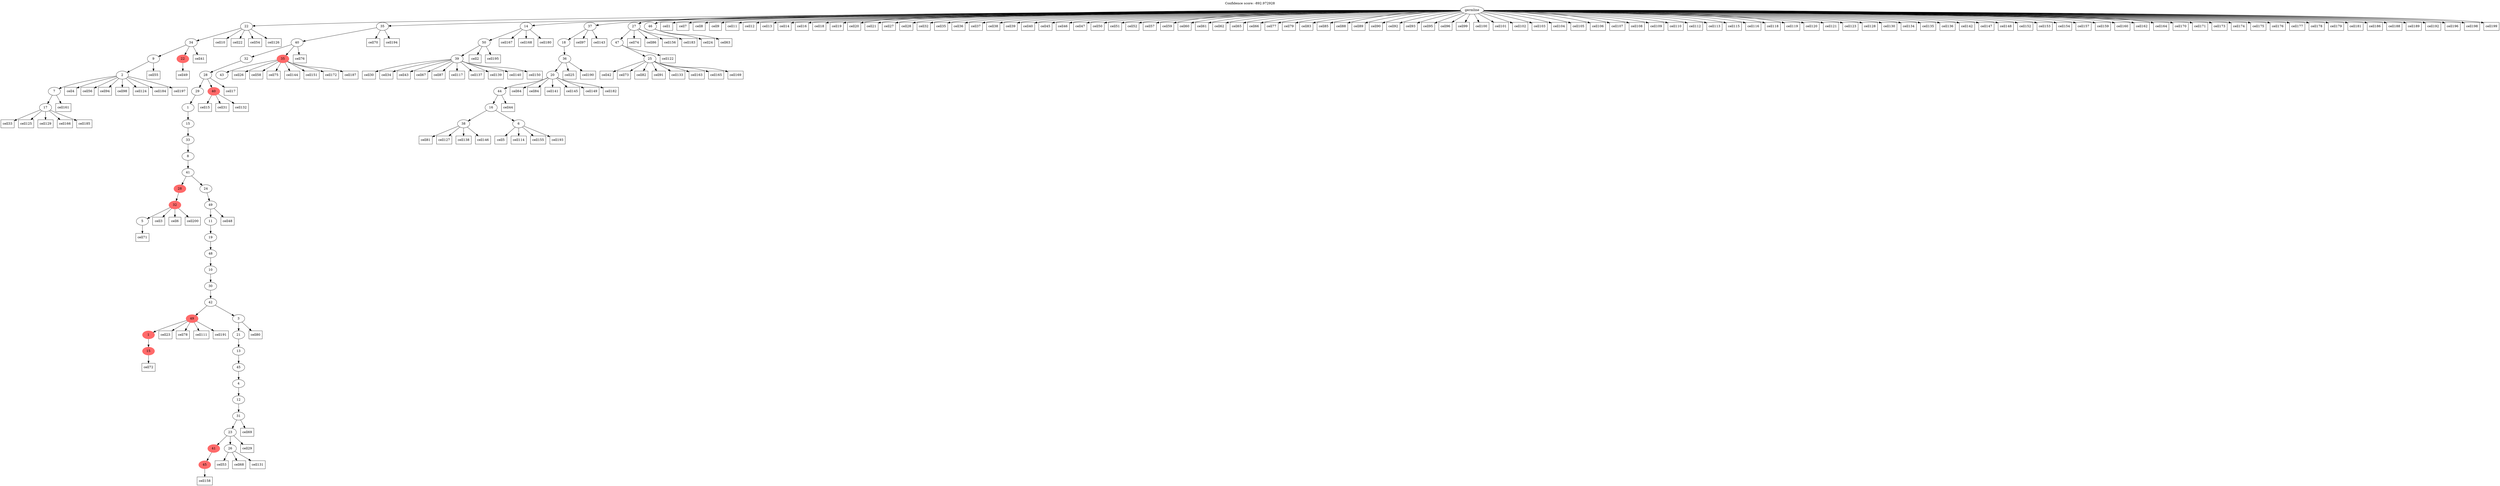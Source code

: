 digraph g {
	"58" -> "59";
	"59" [label="17"];
	"57" -> "58";
	"58" [label="7"];
	"56" -> "57";
	"57" [label="2"];
	"55" -> "56";
	"56" [label="9"];
	"55" -> "60";
	"60" [color=indianred1, style=filled, label="22"];
	"54" -> "55";
	"55" [label="34"];
	"50" -> "51";
	"51" [label="5"];
	"49" -> "50";
	"50" [color=indianred1, style=filled, label="32"];
	"47" -> "48";
	"48" [color=indianred1, style=filled, label="15"];
	"46" -> "47";
	"47" [color=indianred1, style=filled, label="1"];
	"43" -> "44";
	"44" [color=indianred1, style=filled, label="45"];
	"42" -> "43";
	"43" [color=indianred1, style=filled, label="41"];
	"42" -> "45";
	"45" [label="26"];
	"41" -> "42";
	"42" [label="23"];
	"40" -> "41";
	"41" [label="31"];
	"39" -> "40";
	"40" [label="12"];
	"38" -> "39";
	"39" [label="4"];
	"37" -> "38";
	"38" [label="45"];
	"36" -> "37";
	"37" [label="13"];
	"35" -> "36";
	"36" [label="21"];
	"34" -> "35";
	"35" [label="3"];
	"34" -> "46";
	"46" [color=indianred1, style=filled, label="49"];
	"33" -> "34";
	"34" [label="42"];
	"32" -> "33";
	"33" [label="30"];
	"31" -> "32";
	"32" [label="10"];
	"30" -> "31";
	"31" [label="48"];
	"29" -> "30";
	"30" [label="19"];
	"28" -> "29";
	"29" [label="11"];
	"27" -> "28";
	"28" [label="49"];
	"26" -> "27";
	"27" [label="24"];
	"26" -> "49";
	"49" [color=indianred1, style=filled, label="28"];
	"25" -> "26";
	"26" [label="41"];
	"24" -> "25";
	"25" [label="8"];
	"23" -> "24";
	"24" [label="33"];
	"22" -> "23";
	"23" [label="15"];
	"21" -> "22";
	"22" [label="1"];
	"20" -> "21";
	"21" [label="29"];
	"20" -> "52";
	"52" [color=indianred1, style=filled, label="40"];
	"19" -> "20";
	"20" [label="28"];
	"17" -> "18";
	"18" [label="43"];
	"16" -> "17";
	"17" [color=indianred1, style=filled, label="35"];
	"16" -> "19";
	"19" [label="32"];
	"15" -> "16";
	"16" [label="40"];
	"13" -> "14";
	"14" [label="39"];
	"12" -> "13";
	"13" [label="50"];
	"9" -> "10";
	"10" [label="38"];
	"9" -> "11";
	"11" [label="6"];
	"8" -> "9";
	"9" [label="16"];
	"7" -> "8";
	"8" [label="44"];
	"6" -> "7";
	"7" [label="20"];
	"5" -> "6";
	"6" [label="36"];
	"4" -> "5";
	"5" [label="18"];
	"2" -> "3";
	"3" [label="25"];
	"1" -> "2";
	"2" [label="47"];
	"0" -> "1";
	"1" [label="27"];
	"0" -> "4";
	"4" [label="37"];
	"0" -> "12";
	"12" [label="14"];
	"0" -> "15";
	"15" [label="35"];
	"0" -> "53";
	"53" [label="46"];
	"0" -> "54";
	"54" [label="22"];
	"0" [label="germline"];
	"0" -> "cell1";
	"cell1" [shape=box];
	"13" -> "cell2";
	"cell2" [shape=box];
	"50" -> "cell3";
	"cell3" [shape=box];
	"57" -> "cell4";
	"cell4" [shape=box];
	"11" -> "cell5";
	"cell5" [shape=box];
	"50" -> "cell6";
	"cell6" [shape=box];
	"0" -> "cell7";
	"cell7" [shape=box];
	"0" -> "cell8";
	"cell8" [shape=box];
	"0" -> "cell9";
	"cell9" [shape=box];
	"54" -> "cell10";
	"cell10" [shape=box];
	"0" -> "cell11";
	"cell11" [shape=box];
	"0" -> "cell12";
	"cell12" [shape=box];
	"0" -> "cell13";
	"cell13" [shape=box];
	"0" -> "cell14";
	"cell14" [shape=box];
	"52" -> "cell15";
	"cell15" [shape=box];
	"0" -> "cell16";
	"cell16" [shape=box];
	"20" -> "cell17";
	"cell17" [shape=box];
	"0" -> "cell18";
	"cell18" [shape=box];
	"0" -> "cell19";
	"cell19" [shape=box];
	"0" -> "cell20";
	"cell20" [shape=box];
	"0" -> "cell21";
	"cell21" [shape=box];
	"54" -> "cell22";
	"cell22" [shape=box];
	"46" -> "cell23";
	"cell23" [shape=box];
	"53" -> "cell24";
	"cell24" [shape=box];
	"6" -> "cell25";
	"cell25" [shape=box];
	"17" -> "cell26";
	"cell26" [shape=box];
	"0" -> "cell27";
	"cell27" [shape=box];
	"0" -> "cell28";
	"cell28" [shape=box];
	"42" -> "cell29";
	"cell29" [shape=box];
	"14" -> "cell30";
	"cell30" [shape=box];
	"52" -> "cell31";
	"cell31" [shape=box];
	"0" -> "cell32";
	"cell32" [shape=box];
	"59" -> "cell33";
	"cell33" [shape=box];
	"14" -> "cell34";
	"cell34" [shape=box];
	"0" -> "cell35";
	"cell35" [shape=box];
	"0" -> "cell36";
	"cell36" [shape=box];
	"0" -> "cell37";
	"cell37" [shape=box];
	"0" -> "cell38";
	"cell38" [shape=box];
	"0" -> "cell39";
	"cell39" [shape=box];
	"0" -> "cell40";
	"cell40" [shape=box];
	"55" -> "cell41";
	"cell41" [shape=box];
	"3" -> "cell42";
	"cell42" [shape=box];
	"14" -> "cell43";
	"cell43" [shape=box];
	"8" -> "cell44";
	"cell44" [shape=box];
	"0" -> "cell45";
	"cell45" [shape=box];
	"0" -> "cell46";
	"cell46" [shape=box];
	"0" -> "cell47";
	"cell47" [shape=box];
	"28" -> "cell48";
	"cell48" [shape=box];
	"60" -> "cell49";
	"cell49" [shape=box];
	"0" -> "cell50";
	"cell50" [shape=box];
	"0" -> "cell51";
	"cell51" [shape=box];
	"0" -> "cell52";
	"cell52" [shape=box];
	"45" -> "cell53";
	"cell53" [shape=box];
	"54" -> "cell54";
	"cell54" [shape=box];
	"56" -> "cell55";
	"cell55" [shape=box];
	"57" -> "cell56";
	"cell56" [shape=box];
	"0" -> "cell57";
	"cell57" [shape=box];
	"17" -> "cell58";
	"cell58" [shape=box];
	"0" -> "cell59";
	"cell59" [shape=box];
	"0" -> "cell60";
	"cell60" [shape=box];
	"0" -> "cell61";
	"cell61" [shape=box];
	"0" -> "cell62";
	"cell62" [shape=box];
	"53" -> "cell63";
	"cell63" [shape=box];
	"7" -> "cell64";
	"cell64" [shape=box];
	"0" -> "cell65";
	"cell65" [shape=box];
	"0" -> "cell66";
	"cell66" [shape=box];
	"14" -> "cell67";
	"cell67" [shape=box];
	"45" -> "cell68";
	"cell68" [shape=box];
	"41" -> "cell69";
	"cell69" [shape=box];
	"15" -> "cell70";
	"cell70" [shape=box];
	"51" -> "cell71";
	"cell71" [shape=box];
	"48" -> "cell72";
	"cell72" [shape=box];
	"3" -> "cell73";
	"cell73" [shape=box];
	"1" -> "cell74";
	"cell74" [shape=box];
	"17" -> "cell75";
	"cell75" [shape=box];
	"16" -> "cell76";
	"cell76" [shape=box];
	"0" -> "cell77";
	"cell77" [shape=box];
	"46" -> "cell78";
	"cell78" [shape=box];
	"0" -> "cell79";
	"cell79" [shape=box];
	"35" -> "cell80";
	"cell80" [shape=box];
	"10" -> "cell81";
	"cell81" [shape=box];
	"3" -> "cell82";
	"cell82" [shape=box];
	"0" -> "cell83";
	"cell83" [shape=box];
	"7" -> "cell84";
	"cell84" [shape=box];
	"0" -> "cell85";
	"cell85" [shape=box];
	"1" -> "cell86";
	"cell86" [shape=box];
	"14" -> "cell87";
	"cell87" [shape=box];
	"0" -> "cell88";
	"cell88" [shape=box];
	"0" -> "cell89";
	"cell89" [shape=box];
	"0" -> "cell90";
	"cell90" [shape=box];
	"3" -> "cell91";
	"cell91" [shape=box];
	"0" -> "cell92";
	"cell92" [shape=box];
	"0" -> "cell93";
	"cell93" [shape=box];
	"57" -> "cell94";
	"cell94" [shape=box];
	"0" -> "cell95";
	"cell95" [shape=box];
	"0" -> "cell96";
	"cell96" [shape=box];
	"4" -> "cell97";
	"cell97" [shape=box];
	"57" -> "cell98";
	"cell98" [shape=box];
	"0" -> "cell99";
	"cell99" [shape=box];
	"0" -> "cell100";
	"cell100" [shape=box];
	"0" -> "cell101";
	"cell101" [shape=box];
	"0" -> "cell102";
	"cell102" [shape=box];
	"0" -> "cell103";
	"cell103" [shape=box];
	"0" -> "cell104";
	"cell104" [shape=box];
	"0" -> "cell105";
	"cell105" [shape=box];
	"0" -> "cell106";
	"cell106" [shape=box];
	"0" -> "cell107";
	"cell107" [shape=box];
	"0" -> "cell108";
	"cell108" [shape=box];
	"0" -> "cell109";
	"cell109" [shape=box];
	"0" -> "cell110";
	"cell110" [shape=box];
	"46" -> "cell111";
	"cell111" [shape=box];
	"0" -> "cell112";
	"cell112" [shape=box];
	"0" -> "cell113";
	"cell113" [shape=box];
	"11" -> "cell114";
	"cell114" [shape=box];
	"0" -> "cell115";
	"cell115" [shape=box];
	"0" -> "cell116";
	"cell116" [shape=box];
	"14" -> "cell117";
	"cell117" [shape=box];
	"0" -> "cell118";
	"cell118" [shape=box];
	"0" -> "cell119";
	"cell119" [shape=box];
	"0" -> "cell120";
	"cell120" [shape=box];
	"0" -> "cell121";
	"cell121" [shape=box];
	"2" -> "cell122";
	"cell122" [shape=box];
	"0" -> "cell123";
	"cell123" [shape=box];
	"57" -> "cell124";
	"cell124" [shape=box];
	"59" -> "cell125";
	"cell125" [shape=box];
	"54" -> "cell126";
	"cell126" [shape=box];
	"10" -> "cell127";
	"cell127" [shape=box];
	"0" -> "cell128";
	"cell128" [shape=box];
	"59" -> "cell129";
	"cell129" [shape=box];
	"0" -> "cell130";
	"cell130" [shape=box];
	"45" -> "cell131";
	"cell131" [shape=box];
	"52" -> "cell132";
	"cell132" [shape=box];
	"3" -> "cell133";
	"cell133" [shape=box];
	"0" -> "cell134";
	"cell134" [shape=box];
	"0" -> "cell135";
	"cell135" [shape=box];
	"0" -> "cell136";
	"cell136" [shape=box];
	"14" -> "cell137";
	"cell137" [shape=box];
	"10" -> "cell138";
	"cell138" [shape=box];
	"14" -> "cell139";
	"cell139" [shape=box];
	"14" -> "cell140";
	"cell140" [shape=box];
	"7" -> "cell141";
	"cell141" [shape=box];
	"0" -> "cell142";
	"cell142" [shape=box];
	"4" -> "cell143";
	"cell143" [shape=box];
	"17" -> "cell144";
	"cell144" [shape=box];
	"7" -> "cell145";
	"cell145" [shape=box];
	"10" -> "cell146";
	"cell146" [shape=box];
	"0" -> "cell147";
	"cell147" [shape=box];
	"0" -> "cell148";
	"cell148" [shape=box];
	"7" -> "cell149";
	"cell149" [shape=box];
	"14" -> "cell150";
	"cell150" [shape=box];
	"17" -> "cell151";
	"cell151" [shape=box];
	"0" -> "cell152";
	"cell152" [shape=box];
	"0" -> "cell153";
	"cell153" [shape=box];
	"0" -> "cell154";
	"cell154" [shape=box];
	"11" -> "cell155";
	"cell155" [shape=box];
	"1" -> "cell156";
	"cell156" [shape=box];
	"0" -> "cell157";
	"cell157" [shape=box];
	"44" -> "cell158";
	"cell158" [shape=box];
	"0" -> "cell159";
	"cell159" [shape=box];
	"0" -> "cell160";
	"cell160" [shape=box];
	"58" -> "cell161";
	"cell161" [shape=box];
	"0" -> "cell162";
	"cell162" [shape=box];
	"3" -> "cell163";
	"cell163" [shape=box];
	"0" -> "cell164";
	"cell164" [shape=box];
	"3" -> "cell165";
	"cell165" [shape=box];
	"59" -> "cell166";
	"cell166" [shape=box];
	"12" -> "cell167";
	"cell167" [shape=box];
	"12" -> "cell168";
	"cell168" [shape=box];
	"3" -> "cell169";
	"cell169" [shape=box];
	"0" -> "cell170";
	"cell170" [shape=box];
	"0" -> "cell171";
	"cell171" [shape=box];
	"17" -> "cell172";
	"cell172" [shape=box];
	"0" -> "cell173";
	"cell173" [shape=box];
	"0" -> "cell174";
	"cell174" [shape=box];
	"0" -> "cell175";
	"cell175" [shape=box];
	"0" -> "cell176";
	"cell176" [shape=box];
	"0" -> "cell177";
	"cell177" [shape=box];
	"0" -> "cell178";
	"cell178" [shape=box];
	"0" -> "cell179";
	"cell179" [shape=box];
	"12" -> "cell180";
	"cell180" [shape=box];
	"0" -> "cell181";
	"cell181" [shape=box];
	"7" -> "cell182";
	"cell182" [shape=box];
	"1" -> "cell183";
	"cell183" [shape=box];
	"57" -> "cell184";
	"cell184" [shape=box];
	"59" -> "cell185";
	"cell185" [shape=box];
	"0" -> "cell186";
	"cell186" [shape=box];
	"17" -> "cell187";
	"cell187" [shape=box];
	"0" -> "cell188";
	"cell188" [shape=box];
	"0" -> "cell189";
	"cell189" [shape=box];
	"6" -> "cell190";
	"cell190" [shape=box];
	"46" -> "cell191";
	"cell191" [shape=box];
	"0" -> "cell192";
	"cell192" [shape=box];
	"11" -> "cell193";
	"cell193" [shape=box];
	"15" -> "cell194";
	"cell194" [shape=box];
	"13" -> "cell195";
	"cell195" [shape=box];
	"0" -> "cell196";
	"cell196" [shape=box];
	"57" -> "cell197";
	"cell197" [shape=box];
	"0" -> "cell198";
	"cell198" [shape=box];
	"0" -> "cell199";
	"cell199" [shape=box];
	"50" -> "cell200";
	"cell200" [shape=box];
	labelloc="t";
	label="Confidence score: -892.972928";
}
